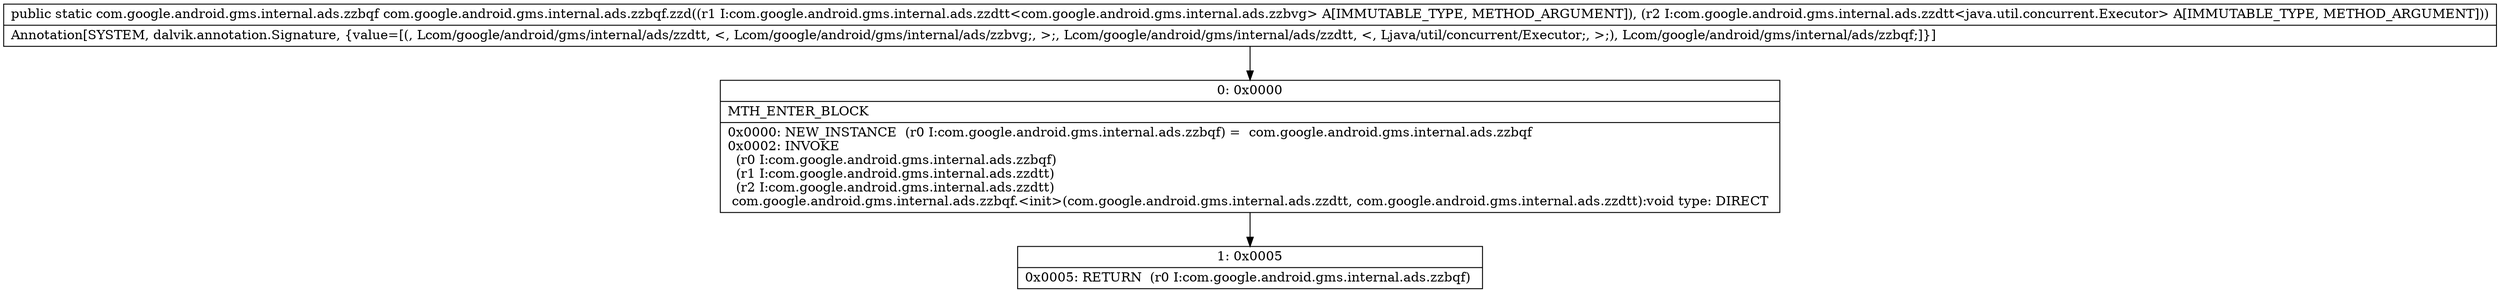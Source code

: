 digraph "CFG forcom.google.android.gms.internal.ads.zzbqf.zzd(Lcom\/google\/android\/gms\/internal\/ads\/zzdtt;Lcom\/google\/android\/gms\/internal\/ads\/zzdtt;)Lcom\/google\/android\/gms\/internal\/ads\/zzbqf;" {
Node_0 [shape=record,label="{0\:\ 0x0000|MTH_ENTER_BLOCK\l|0x0000: NEW_INSTANCE  (r0 I:com.google.android.gms.internal.ads.zzbqf) =  com.google.android.gms.internal.ads.zzbqf \l0x0002: INVOKE  \l  (r0 I:com.google.android.gms.internal.ads.zzbqf)\l  (r1 I:com.google.android.gms.internal.ads.zzdtt)\l  (r2 I:com.google.android.gms.internal.ads.zzdtt)\l com.google.android.gms.internal.ads.zzbqf.\<init\>(com.google.android.gms.internal.ads.zzdtt, com.google.android.gms.internal.ads.zzdtt):void type: DIRECT \l}"];
Node_1 [shape=record,label="{1\:\ 0x0005|0x0005: RETURN  (r0 I:com.google.android.gms.internal.ads.zzbqf) \l}"];
MethodNode[shape=record,label="{public static com.google.android.gms.internal.ads.zzbqf com.google.android.gms.internal.ads.zzbqf.zzd((r1 I:com.google.android.gms.internal.ads.zzdtt\<com.google.android.gms.internal.ads.zzbvg\> A[IMMUTABLE_TYPE, METHOD_ARGUMENT]), (r2 I:com.google.android.gms.internal.ads.zzdtt\<java.util.concurrent.Executor\> A[IMMUTABLE_TYPE, METHOD_ARGUMENT]))  | Annotation[SYSTEM, dalvik.annotation.Signature, \{value=[(, Lcom\/google\/android\/gms\/internal\/ads\/zzdtt, \<, Lcom\/google\/android\/gms\/internal\/ads\/zzbvg;, \>;, Lcom\/google\/android\/gms\/internal\/ads\/zzdtt, \<, Ljava\/util\/concurrent\/Executor;, \>;), Lcom\/google\/android\/gms\/internal\/ads\/zzbqf;]\}]\l}"];
MethodNode -> Node_0;
Node_0 -> Node_1;
}

